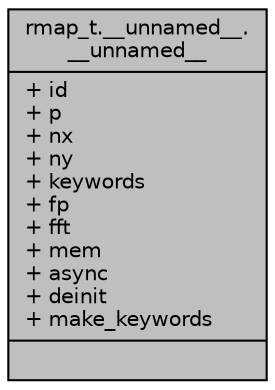 digraph "rmap_t.__unnamed__.__unnamed__"
{
 // INTERACTIVE_SVG=YES
  bgcolor="transparent";
  edge [fontname="Helvetica",fontsize="10",labelfontname="Helvetica",labelfontsize="10"];
  node [fontname="Helvetica",fontsize="10",shape=record];
  Node1 [label="{rmap_t.__unnamed__.\l__unnamed__\n|+ id\l+ p\l+ nx\l+ ny\l+ keywords\l+ fp\l+ fft\l+ mem\l+ async\l+ deinit\l+ make_keywords\l|}",height=0.2,width=0.4,color="black", fillcolor="grey75", style="filled", fontcolor="black"];
}
